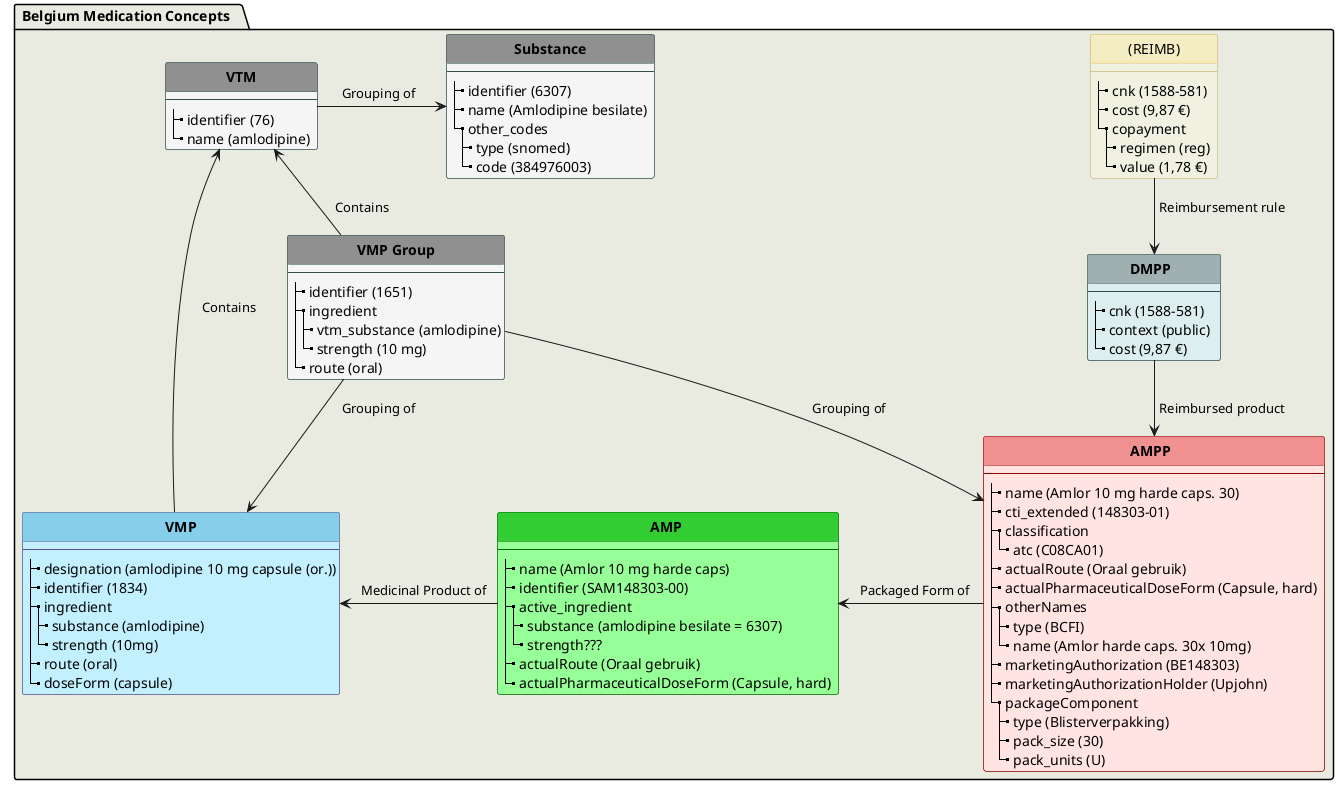 @startuml
hide stereotype
hide circle
skinparam linetype polyline
skinparam shadowing false


!pragma layout smetana



skinparam class<<S>> {
 BorderColor DarkSlateGray
 BackgroundColor WhiteSmoke
 HeaderBackgroundColor #909090
}

skinparam class<<VMPP>> {
 BorderColor #997700
 BackgroundColor BUSINESS
 HeaderBackgroundColor #ffcc33
}

skinparam class<<PhP>> {
 BorderColor #505090
 BackgroundColor APPLICATION
 HeaderBackgroundColor SkyBlue
}

skinparam class<<Oth>> {
 BorderColor #99770055
 BackgroundColor #FFFFE055
 HeaderBackgroundColor #ffDD7344
 HeaderFontColor 	#ffcc3355
}

skinparam class<<MP>> {
 BorderColor DarkGreen
 BackgroundColor PHYSICAL
 HeaderBackgroundColor LimeGreen
}


skinparam class<<PMP>> {
 BorderColor DarkRed
 BackgroundColor MistyRose
 HeaderBackgroundColor #f09090
}

skinparam class<<VMPG>> {
 BorderColor DarkSlateGrey
 BackgroundColor #DEE
 HeaderBackgroundColor #A0B0B0
}



  package " Belgium Medication Concepts   " as MR #E9EAE0 {

    class "**VTM**" as VTM<<S>> {
' e.g. amlodipine
      --
      |_ identifier (76)
      |_ name (amlodipine)  
    }


    class "**Substance**" as SUB<<S>> {
      --
      |_ identifier (6307)
      |_ name (Amlodipine besilate)  
      |_ other_codes
        |_ type (snomed)
        |_ code (384976003)
    }


    class "**VMP Group**" as VMPG<<S>> {
' e.g. amlodipine oraal 10 mg        
      --
      |_ identifier (1651)
      |_ ingredient 
        |_ vtm_substance (amlodipine) 
        |_ strength (10 mg)
      |_ route (oral)
    }

    class " **VMP** " as PhP<<PhP>> {
      --
      |_ designation (amlodipine 10 mg capsule (or.)) 
      |_ identifier (1834) 
      |_ ingredient
        |_ substance (amlodipine)   
        |_ strength (10mg)
      |_ route (oral)
      |_ doseForm (capsule)
    }

    class " **AMP ** " as MP<<MP>>{
      --
      |_ name (Amlor 10 mg harde caps)
      |_ identifier (SAM148303-00)
      |_ active_ingredient
        |_ substance (amlodipine besilate = 6307)
        |_ strength???
      |_ actualRoute (Oraal gebruik)
      |_ actualPharmaceuticalDoseForm (Capsule, hard)  
    }

    class " **AMPP **  " as AMPP<<PMP>>{
      --
      |_ name (Amlor 10 mg harde caps. 30)
      |_ cti_extended (148303-01)
      |_ classification
        |_ atc (C08CA01)
      |_ actualRoute (Oraal gebruik)
      |_ actualPharmaceuticalDoseForm (Capsule, hard)  
      |_ otherNames
        |_ type (BCFI)
        |_ name (Amlor harde caps. 30x 10mg)  
      |_ marketingAuthorization (BE148303)
      |_ marketingAuthorizationHolder (Upjohn)   
      |_ packageComponent
        |_ type (Blisterverpakking)
        |_ pack_size (30)
        |_ pack_units (U)
    }




    class " **DMPP **  " as DMPP<<VMPG>>{
      --
      |_ cnk (1588-581)
      |_ context (public)   
      |_ cost (9,87 €)
    }



    class "  (REIMB)  " as REIMB<<Oth>>{
      --
      |_ cnk (1588-581)  
      |_ cost (9,87 €)
      |_ copayment
        |_ regimen (reg) 
        |_ value (1,78 €)   
    }


  SUB <-l- VTM: "    Grouping of      "


  PhP <-u- VMPG: "    Grouping of  "
  
  AMPP <-u- VMPG: "   Grouping of  "
  
  VTM <-d- PhP: "   Contains      "
  
  VTM <-d- VMPG: "   Contains "
  
  PhP <-r- MP: "   Medicinal Product of"
  
  AMPP -l-> MP: "   Packaged Form of "
  
  DMPP -d-> AMPP: " Reimbursed product "

  DMPP <-u- REIMB: " Reimbursement rule "
  
}
@enduml